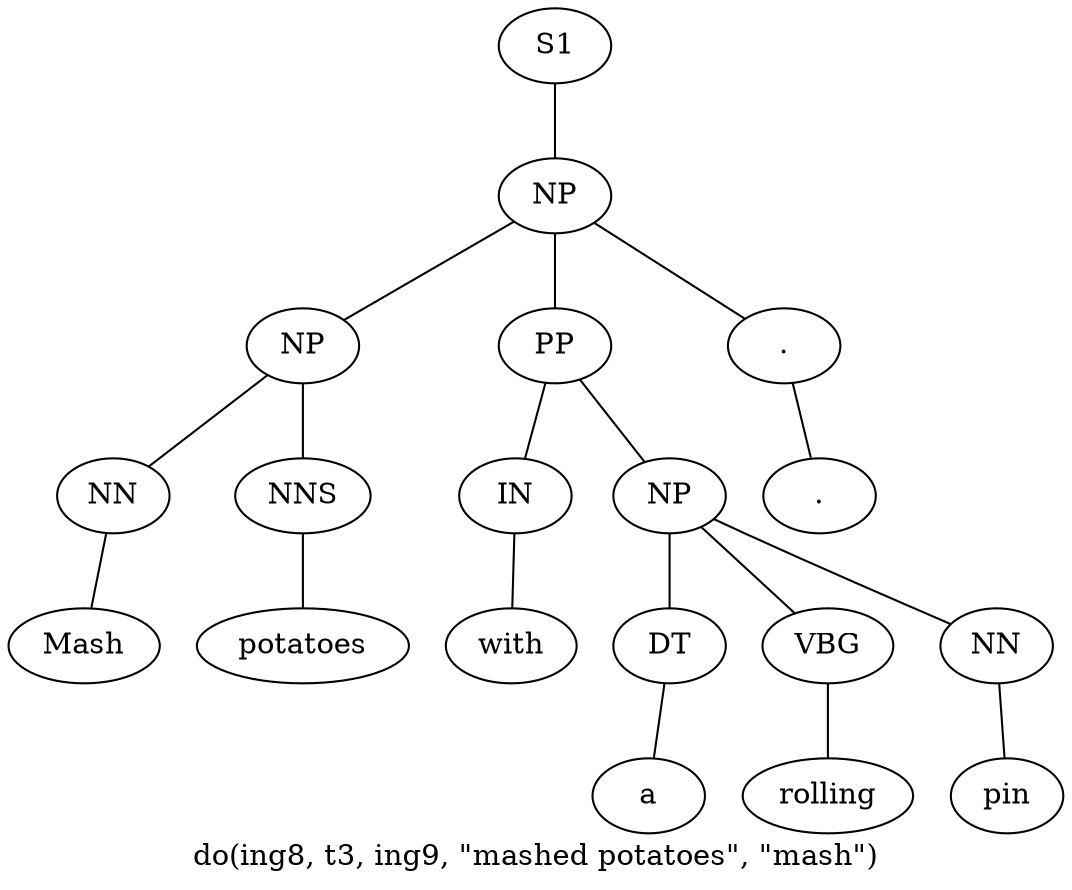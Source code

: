 graph SyntaxGraph {
	label = "do(ing8, t3, ing9, \"mashed potatoes\", \"mash\")";
	Node0 [label="S1"];
	Node1 [label="NP"];
	Node2 [label="NP"];
	Node3 [label="NN"];
	Node4 [label="Mash"];
	Node5 [label="NNS"];
	Node6 [label="potatoes"];
	Node7 [label="PP"];
	Node8 [label="IN"];
	Node9 [label="with"];
	Node10 [label="NP"];
	Node11 [label="DT"];
	Node12 [label="a"];
	Node13 [label="VBG"];
	Node14 [label="rolling"];
	Node15 [label="NN"];
	Node16 [label="pin"];
	Node17 [label="."];
	Node18 [label="."];

	Node0 -- Node1;
	Node1 -- Node2;
	Node1 -- Node7;
	Node1 -- Node17;
	Node2 -- Node3;
	Node2 -- Node5;
	Node3 -- Node4;
	Node5 -- Node6;
	Node7 -- Node8;
	Node7 -- Node10;
	Node8 -- Node9;
	Node10 -- Node11;
	Node10 -- Node13;
	Node10 -- Node15;
	Node11 -- Node12;
	Node13 -- Node14;
	Node15 -- Node16;
	Node17 -- Node18;
}